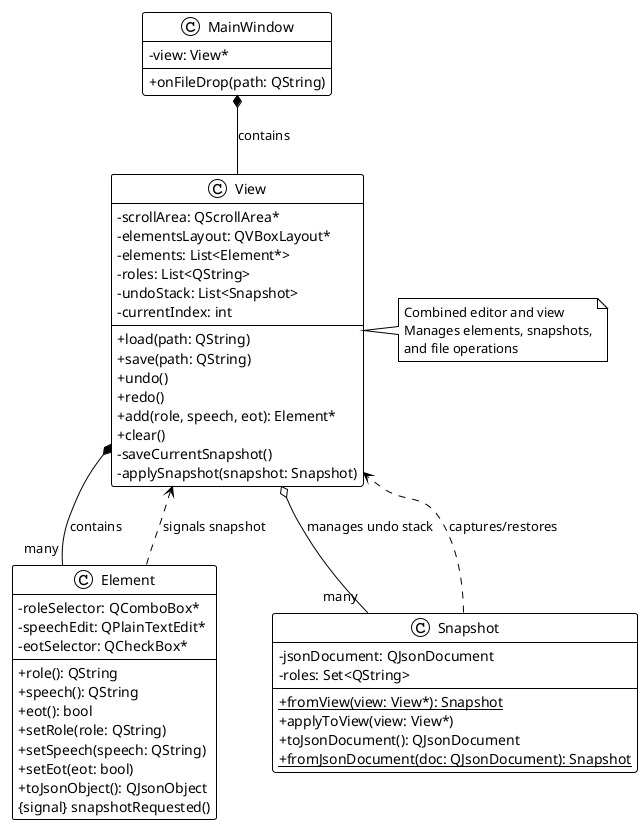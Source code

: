 @startuml
!theme plain
skinparam classAttributeIconSize 0

class MainWindow {
  - view: View*
  + onFileDrop(path: QString)
}

class View {
  - scrollArea: QScrollArea*
  - elementsLayout: QVBoxLayout*
  - elements: List<Element*>
  - roles: List<QString>
  - undoStack: List<Snapshot>
  - currentIndex: int
  + load(path: QString)
  + save(path: QString)
  + undo()
  + redo()
  + add(role, speech, eot): Element*
  + clear()
  - saveCurrentSnapshot()
  - applySnapshot(snapshot: Snapshot)
}

class Element {
  - roleSelector: QComboBox*
  - speechEdit: QPlainTextEdit*
  - eotSelector: QCheckBox*
  + role(): QString
  + speech(): QString  
  + eot(): bool
  + setRole(role: QString)
  + setSpeech(speech: QString)
  + setEot(eot: bool)
  + toJsonObject(): QJsonObject
  {signal} snapshotRequested()
}

class Snapshot {
  - jsonDocument: QJsonDocument
  - roles: Set<QString>
  {static} + fromView(view: View*): Snapshot
  + applyToView(view: View*)
  + toJsonDocument(): QJsonDocument
  {static} + fromJsonDocument(doc: QJsonDocument): Snapshot
}

MainWindow *-- View : contains
View *-- "many" Element : contains
View o-- "many" Snapshot : manages undo stack
Snapshot ..> View : captures/restores
Element ..> View : signals snapshot

note right of View
  Combined editor and view
  Manages elements, snapshots,
  and file operations
end note

@enduml